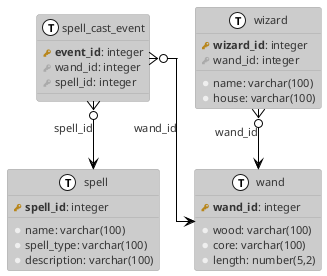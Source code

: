 @startuml
!theme reddress-lightblue
skinparam linetype ortho

!define primary_key(x) <b><color:#b8861b><&key></color> x</b>
!define foreign_key(x) <color:#aaaaaa><&key></color> x
!define column(x) <color:#efefef><&media-record></color> x
!define table(x) entity x << (T, white) >>

table(spell) {
  primary_key(spell_id): integer
  column(name): varchar(100)
  column(spell_type): varchar(100)
  column(description): varchar(100)
}

table(wand) {
  primary_key(wand_id): integer
  column(wood): varchar(100)
  column(core): varchar(100)
  column(length): number(5,2)
}

table(wizard) {
  primary_key(wizard_id): integer
  column(name): varchar(100)
  column(house): varchar(100)
  foreign_key(wand_id): integer
}

table(spell_cast_event) {
  primary_key(event_id): integer
  foreign_key(wand_id): integer
  foreign_key(spell_id): integer
}

spell_cast_event }o--> spell: spell_id
spell_cast_event }o--> wand: wand_id
wizard }o--> wand: wand_id 
@enduml
